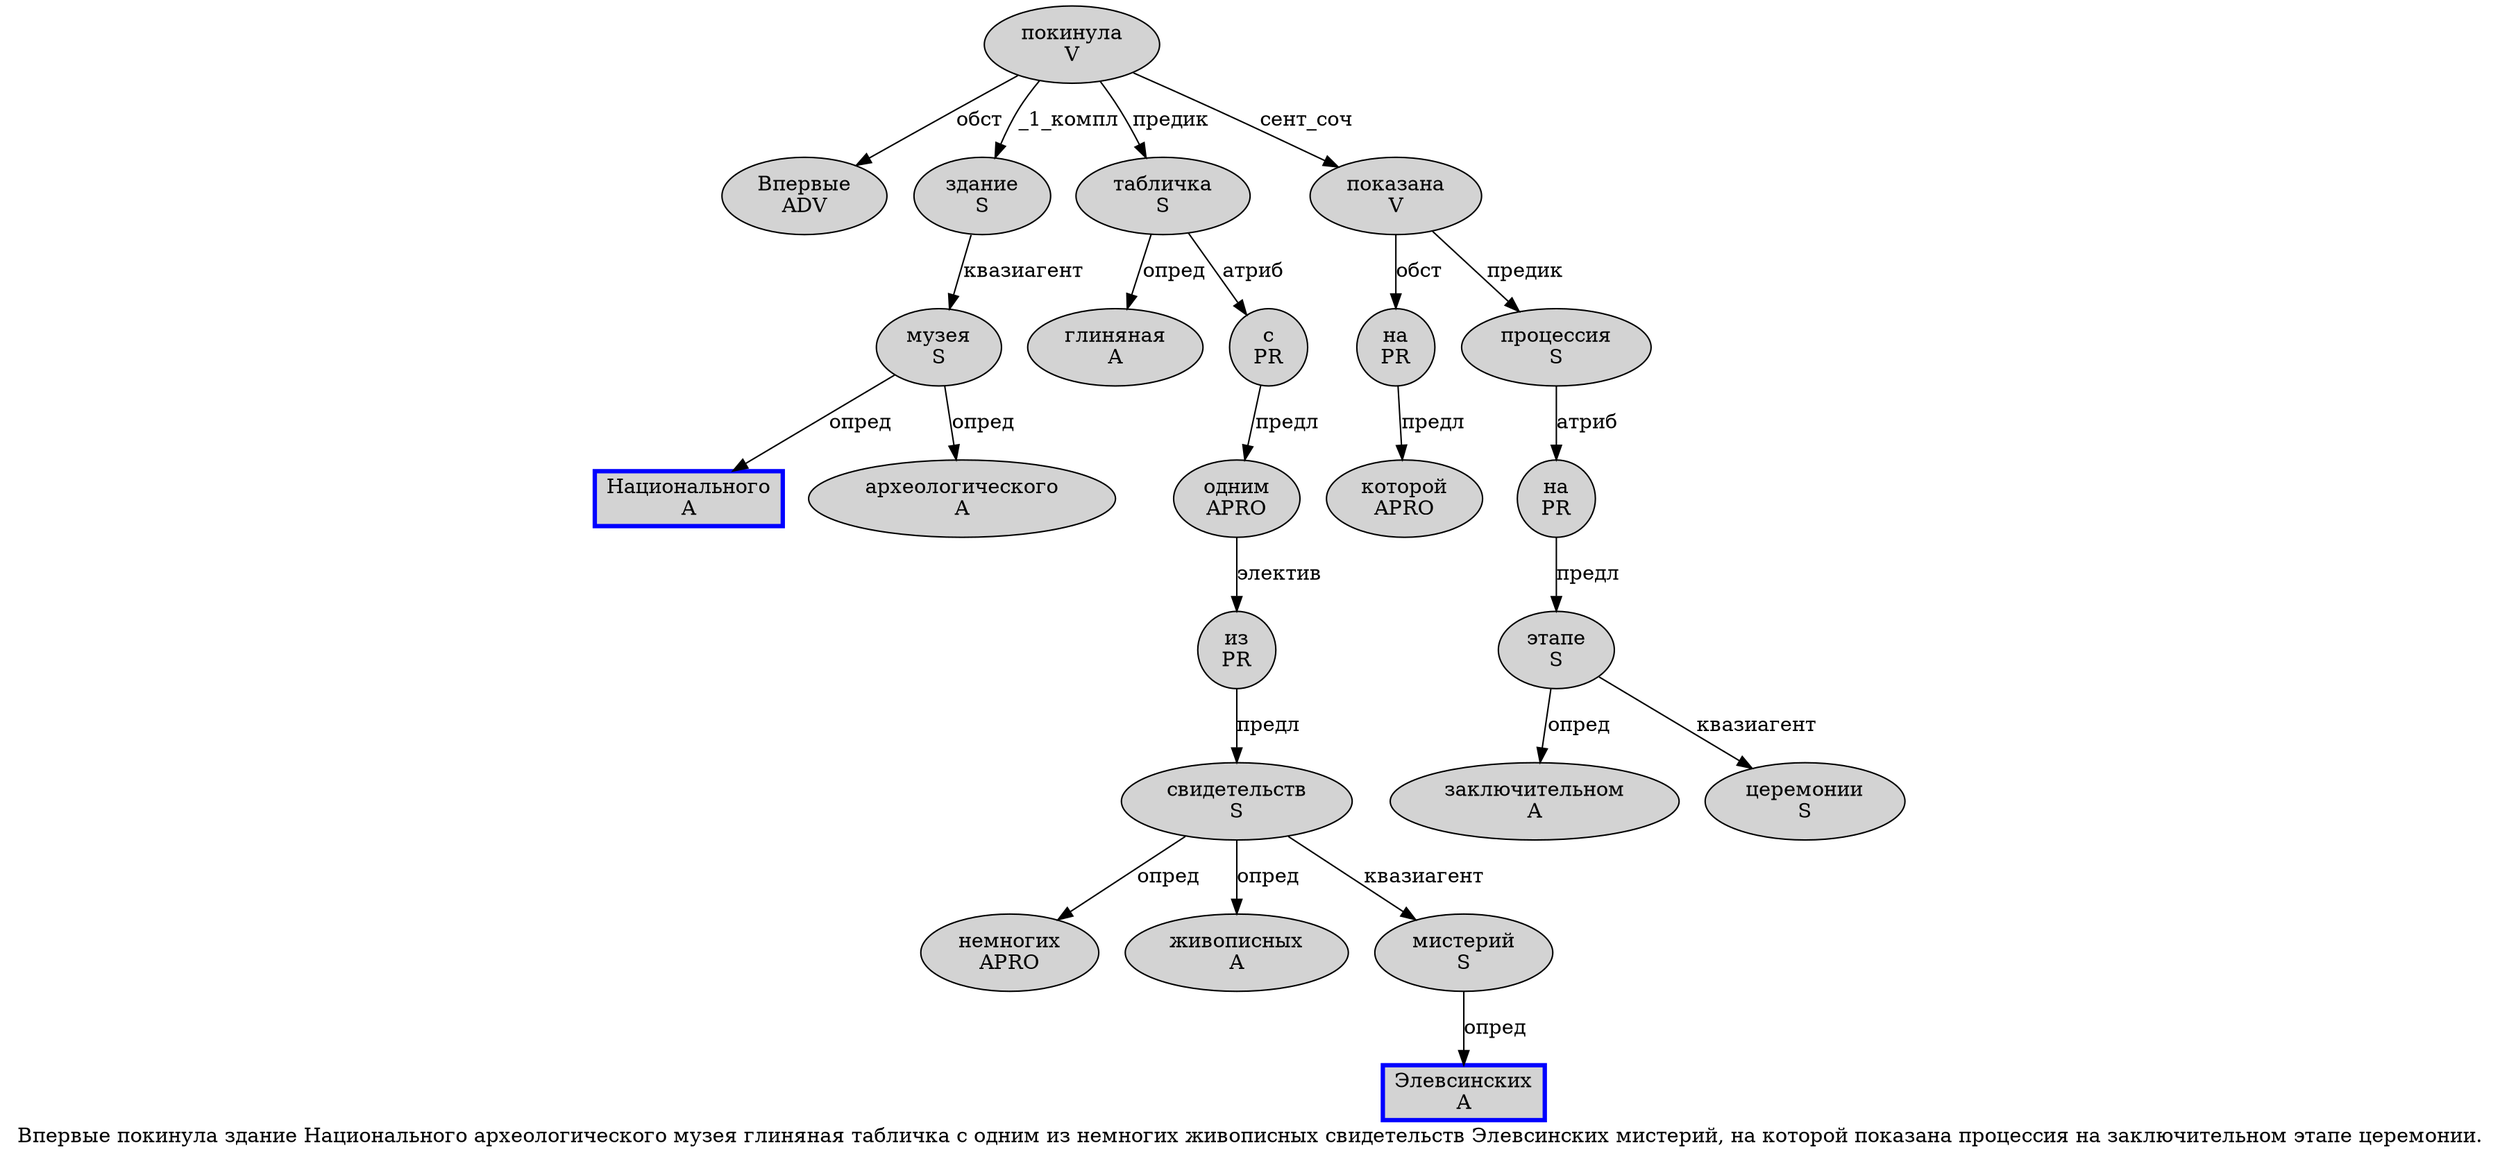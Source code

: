 digraph SENTENCE_1055 {
	graph [label="Впервые покинула здание Национального археологического музея глиняная табличка с одним из немногих живописных свидетельств Элевсинских мистерий, на которой показана процессия на заключительном этапе церемонии."]
	node [style=filled]
		0 [label="Впервые
ADV" color="" fillcolor=lightgray penwidth=1 shape=ellipse]
		1 [label="покинула
V" color="" fillcolor=lightgray penwidth=1 shape=ellipse]
		2 [label="здание
S" color="" fillcolor=lightgray penwidth=1 shape=ellipse]
		3 [label="Национального
A" color=blue fillcolor=lightgray penwidth=3 shape=box]
		4 [label="археологического
A" color="" fillcolor=lightgray penwidth=1 shape=ellipse]
		5 [label="музея
S" color="" fillcolor=lightgray penwidth=1 shape=ellipse]
		6 [label="глиняная
A" color="" fillcolor=lightgray penwidth=1 shape=ellipse]
		7 [label="табличка
S" color="" fillcolor=lightgray penwidth=1 shape=ellipse]
		8 [label="с
PR" color="" fillcolor=lightgray penwidth=1 shape=ellipse]
		9 [label="одним
APRO" color="" fillcolor=lightgray penwidth=1 shape=ellipse]
		10 [label="из
PR" color="" fillcolor=lightgray penwidth=1 shape=ellipse]
		11 [label="немногих
APRO" color="" fillcolor=lightgray penwidth=1 shape=ellipse]
		12 [label="живописных
A" color="" fillcolor=lightgray penwidth=1 shape=ellipse]
		13 [label="свидетельств
S" color="" fillcolor=lightgray penwidth=1 shape=ellipse]
		14 [label="Элевсинских
A" color=blue fillcolor=lightgray penwidth=3 shape=box]
		15 [label="мистерий
S" color="" fillcolor=lightgray penwidth=1 shape=ellipse]
		17 [label="на
PR" color="" fillcolor=lightgray penwidth=1 shape=ellipse]
		18 [label="которой
APRO" color="" fillcolor=lightgray penwidth=1 shape=ellipse]
		19 [label="показана
V" color="" fillcolor=lightgray penwidth=1 shape=ellipse]
		20 [label="процессия
S" color="" fillcolor=lightgray penwidth=1 shape=ellipse]
		21 [label="на
PR" color="" fillcolor=lightgray penwidth=1 shape=ellipse]
		22 [label="заключительном
A" color="" fillcolor=lightgray penwidth=1 shape=ellipse]
		23 [label="этапе
S" color="" fillcolor=lightgray penwidth=1 shape=ellipse]
		24 [label="церемонии
S" color="" fillcolor=lightgray penwidth=1 shape=ellipse]
			21 -> 23 [label="предл"]
			8 -> 9 [label="предл"]
			1 -> 0 [label="обст"]
			1 -> 2 [label="_1_компл"]
			1 -> 7 [label="предик"]
			1 -> 19 [label="сент_соч"]
			23 -> 22 [label="опред"]
			23 -> 24 [label="квазиагент"]
			5 -> 3 [label="опред"]
			5 -> 4 [label="опред"]
			7 -> 6 [label="опред"]
			7 -> 8 [label="атриб"]
			17 -> 18 [label="предл"]
			2 -> 5 [label="квазиагент"]
			19 -> 17 [label="обст"]
			19 -> 20 [label="предик"]
			9 -> 10 [label="электив"]
			10 -> 13 [label="предл"]
			20 -> 21 [label="атриб"]
			15 -> 14 [label="опред"]
			13 -> 11 [label="опред"]
			13 -> 12 [label="опред"]
			13 -> 15 [label="квазиагент"]
}